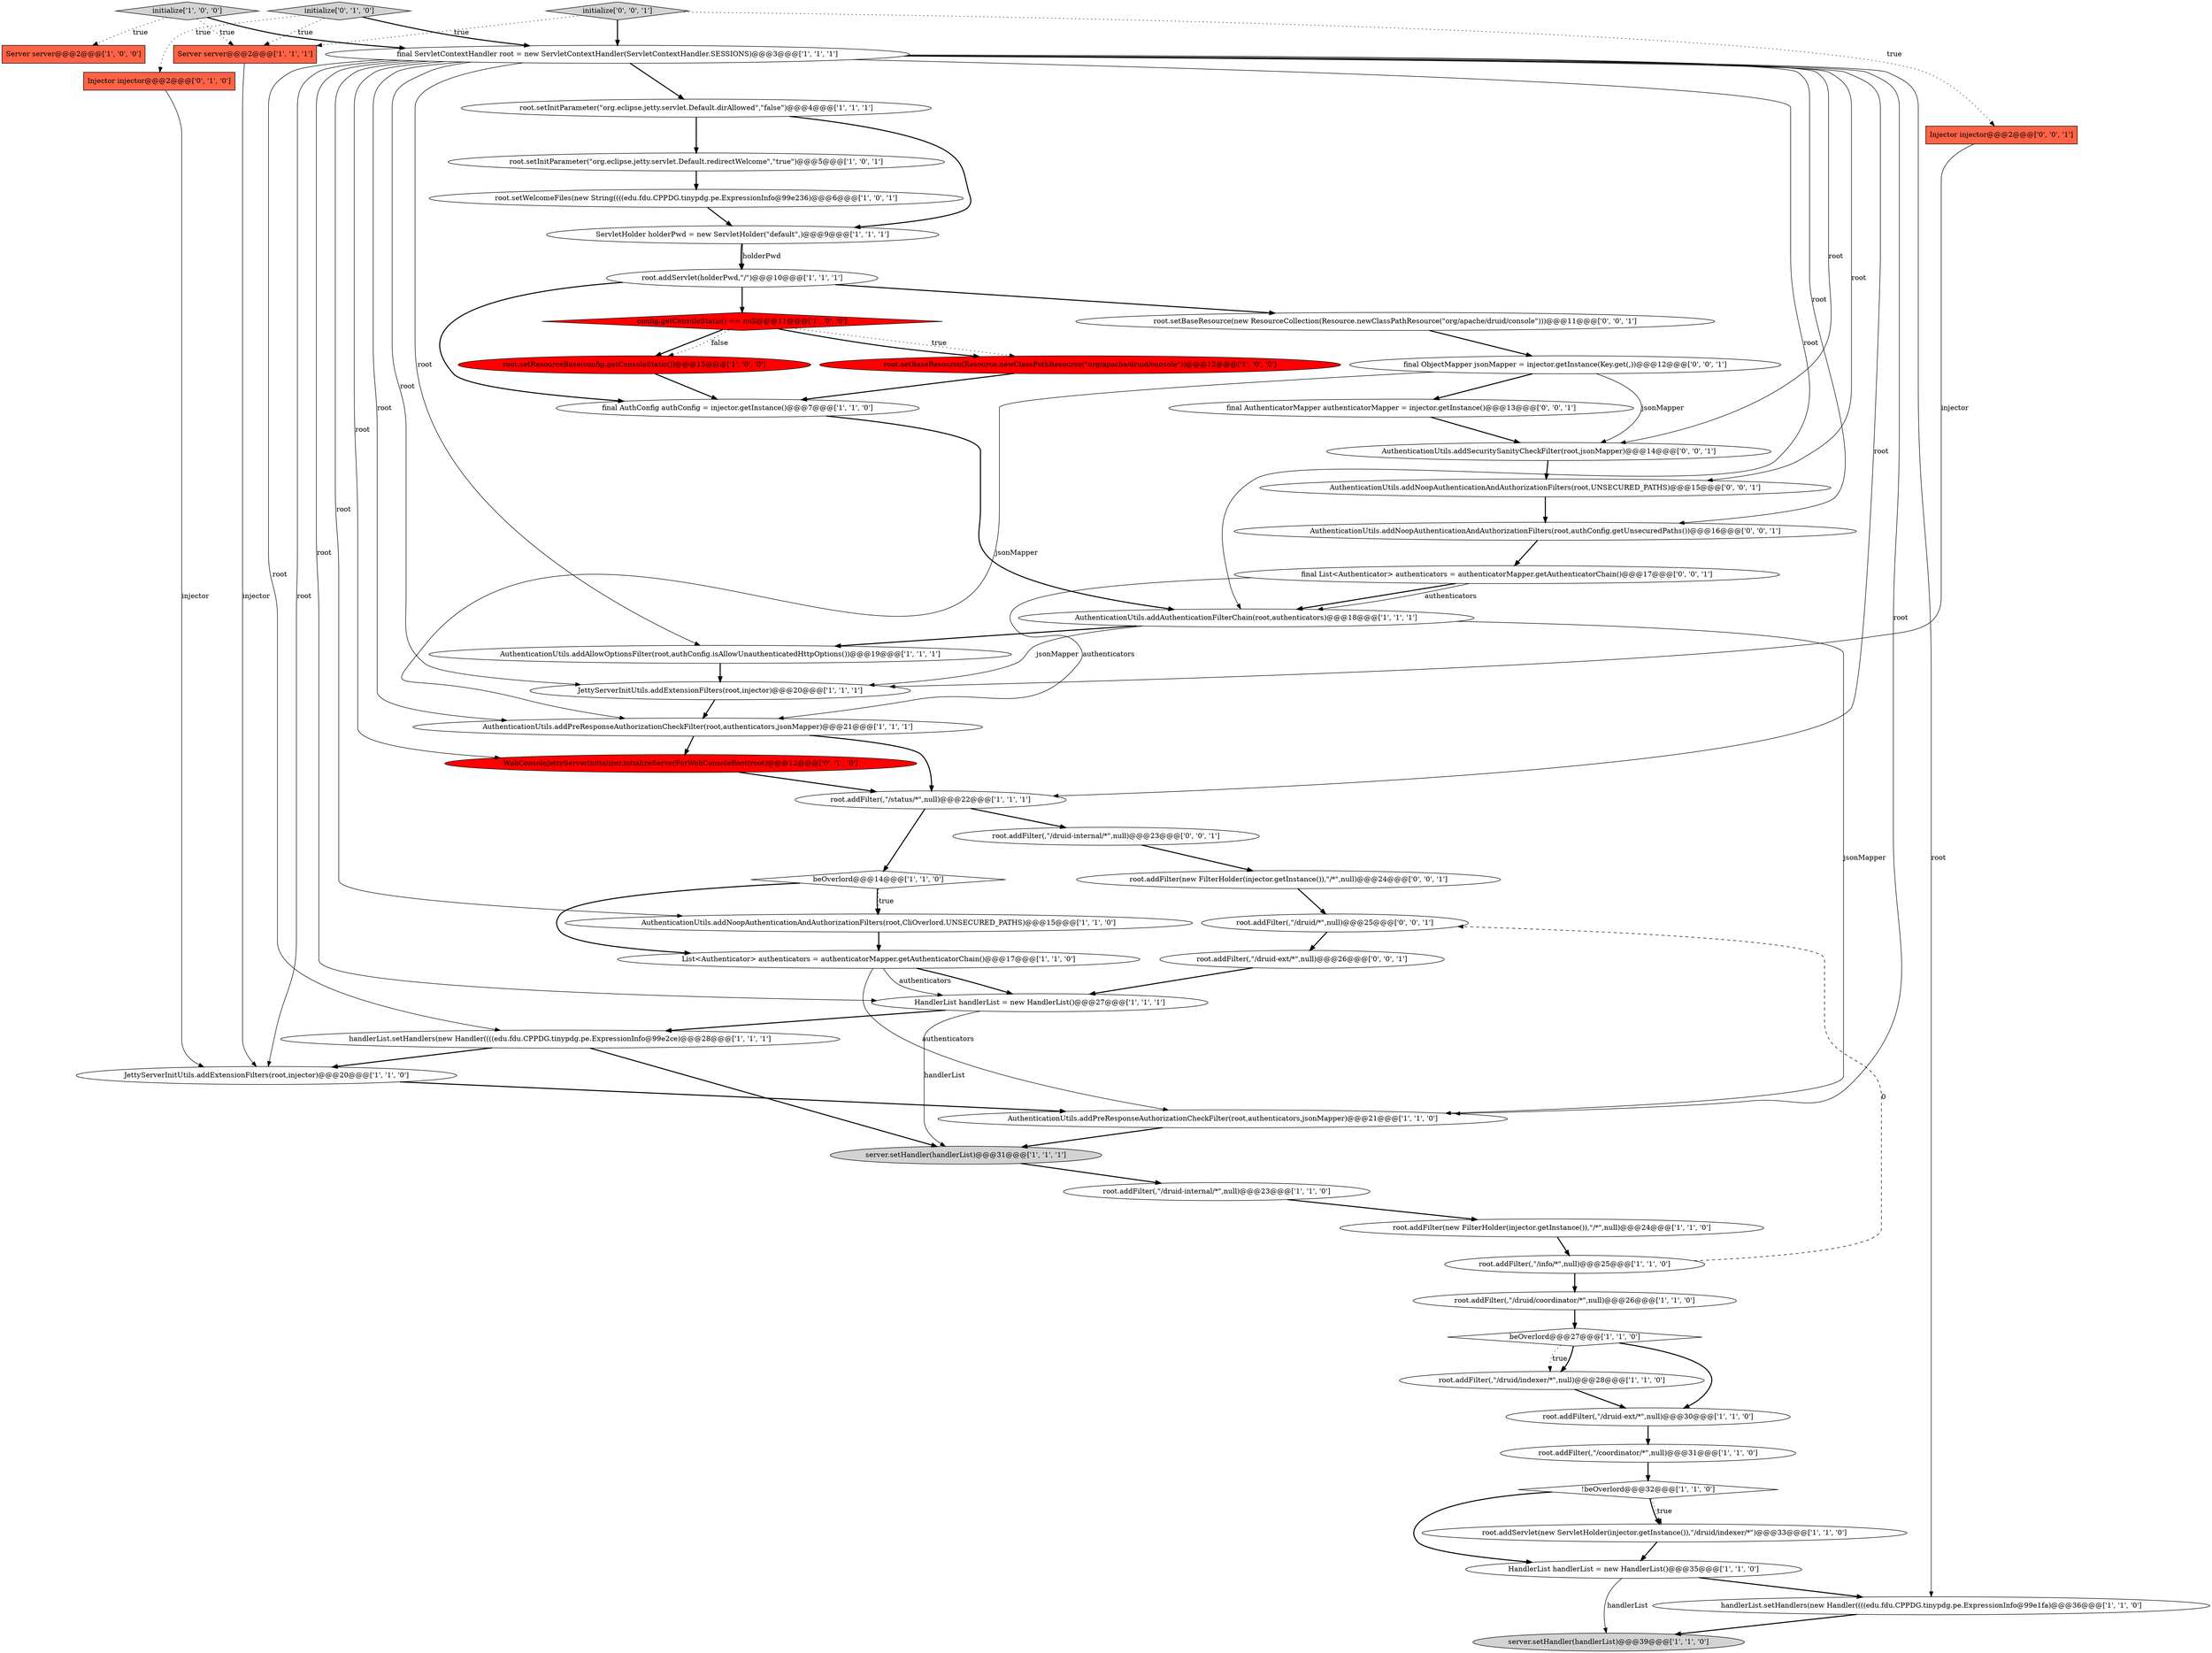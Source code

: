 digraph {
1 [style = filled, label = "!beOverlord@@@32@@@['1', '1', '0']", fillcolor = white, shape = diamond image = "AAA0AAABBB1BBB"];
29 [style = filled, label = "AuthenticationUtils.addAuthenticationFilterChain(root,authenticators)@@@18@@@['1', '1', '1']", fillcolor = white, shape = ellipse image = "AAA0AAABBB1BBB"];
42 [style = filled, label = "root.addFilter(,\"/druid-internal/*\",null)@@@23@@@['0', '0', '1']", fillcolor = white, shape = ellipse image = "AAA0AAABBB3BBB"];
5 [style = filled, label = "handlerList.setHandlers(new Handler((((edu.fdu.CPPDG.tinypdg.pe.ExpressionInfo@99e2ce)@@@28@@@['1', '1', '1']", fillcolor = white, shape = ellipse image = "AAA0AAABBB1BBB"];
43 [style = filled, label = "final List<Authenticator> authenticators = authenticatorMapper.getAuthenticatorChain()@@@17@@@['0', '0', '1']", fillcolor = white, shape = ellipse image = "AAA0AAABBB3BBB"];
19 [style = filled, label = "root.setInitParameter(\"org.eclipse.jetty.servlet.Default.redirectWelcome\",\"true\")@@@5@@@['1', '0', '1']", fillcolor = white, shape = ellipse image = "AAA0AAABBB1BBB"];
27 [style = filled, label = "root.addFilter(,\"/druid-internal/*\",null)@@@23@@@['1', '1', '0']", fillcolor = white, shape = ellipse image = "AAA0AAABBB1BBB"];
44 [style = filled, label = "AuthenticationUtils.addNoopAuthenticationAndAuthorizationFilters(root,authConfig.getUnsecuredPaths())@@@16@@@['0', '0', '1']", fillcolor = white, shape = ellipse image = "AAA0AAABBB3BBB"];
0 [style = filled, label = "JettyServerInitUtils.addExtensionFilters(root,injector)@@@20@@@['1', '1', '1']", fillcolor = white, shape = ellipse image = "AAA0AAABBB1BBB"];
17 [style = filled, label = "root.setResourceBase(config.getConsoleStatic())@@@15@@@['1', '0', '0']", fillcolor = red, shape = ellipse image = "AAA1AAABBB1BBB"];
31 [style = filled, label = "config.getConsoleStatic() == null@@@11@@@['1', '0', '0']", fillcolor = red, shape = diamond image = "AAA1AAABBB1BBB"];
23 [style = filled, label = "final AuthConfig authConfig = injector.getInstance()@@@7@@@['1', '1', '0']", fillcolor = white, shape = ellipse image = "AAA0AAABBB1BBB"];
24 [style = filled, label = "root.addServlet(holderPwd,\"/\")@@@10@@@['1', '1', '1']", fillcolor = white, shape = ellipse image = "AAA0AAABBB1BBB"];
3 [style = filled, label = "root.addFilter(new FilterHolder(injector.getInstance()),\"/*\",null)@@@24@@@['1', '1', '0']", fillcolor = white, shape = ellipse image = "AAA0AAABBB1BBB"];
35 [style = filled, label = "final ServletContextHandler root = new ServletContextHandler(ServletContextHandler.SESSIONS)@@@3@@@['1', '1', '1']", fillcolor = white, shape = ellipse image = "AAA0AAABBB1BBB"];
36 [style = filled, label = "beOverlord@@@14@@@['1', '1', '0']", fillcolor = white, shape = diamond image = "AAA0AAABBB1BBB"];
46 [style = filled, label = "root.addFilter(new FilterHolder(injector.getInstance()),\"/*\",null)@@@24@@@['0', '0', '1']", fillcolor = white, shape = ellipse image = "AAA0AAABBB3BBB"];
14 [style = filled, label = "List<Authenticator> authenticators = authenticatorMapper.getAuthenticatorChain()@@@17@@@['1', '1', '0']", fillcolor = white, shape = ellipse image = "AAA0AAABBB1BBB"];
21 [style = filled, label = "root.addFilter(,\"/coordinator/*\",null)@@@31@@@['1', '1', '0']", fillcolor = white, shape = ellipse image = "AAA0AAABBB1BBB"];
15 [style = filled, label = "server.setHandler(handlerList)@@@31@@@['1', '1', '1']", fillcolor = lightgray, shape = ellipse image = "AAA0AAABBB1BBB"];
20 [style = filled, label = "root.addFilter(,\"/druid/coordinator/*\",null)@@@26@@@['1', '1', '0']", fillcolor = white, shape = ellipse image = "AAA0AAABBB1BBB"];
39 [style = filled, label = "initialize['0', '1', '0']", fillcolor = lightgray, shape = diamond image = "AAA0AAABBB2BBB"];
52 [style = filled, label = "root.addFilter(,\"/druid-ext/*\",null)@@@26@@@['0', '0', '1']", fillcolor = white, shape = ellipse image = "AAA0AAABBB3BBB"];
30 [style = filled, label = "Server server@@@2@@@['1', '1', '1']", fillcolor = tomato, shape = box image = "AAA0AAABBB1BBB"];
50 [style = filled, label = "root.setBaseResource(new ResourceCollection(Resource.newClassPathResource(\"org/apache/druid/console\")))@@@11@@@['0', '0', '1']", fillcolor = white, shape = ellipse image = "AAA0AAABBB3BBB"];
28 [style = filled, label = "root.addFilter(,\"/druid-ext/*\",null)@@@30@@@['1', '1', '0']", fillcolor = white, shape = ellipse image = "AAA0AAABBB1BBB"];
33 [style = filled, label = "root.addFilter(,\"/druid/indexer/*\",null)@@@28@@@['1', '1', '0']", fillcolor = white, shape = ellipse image = "AAA0AAABBB1BBB"];
16 [style = filled, label = "root.setWelcomeFiles(new String((((edu.fdu.CPPDG.tinypdg.pe.ExpressionInfo@99e236)@@@6@@@['1', '0', '1']", fillcolor = white, shape = ellipse image = "AAA0AAABBB1BBB"];
38 [style = filled, label = "AuthenticationUtils.addNoopAuthenticationAndAuthorizationFilters(root,CliOverlord.UNSECURED_PATHS)@@@15@@@['1', '1', '0']", fillcolor = white, shape = ellipse image = "AAA0AAABBB1BBB"];
22 [style = filled, label = "JettyServerInitUtils.addExtensionFilters(root,injector)@@@20@@@['1', '1', '0']", fillcolor = white, shape = ellipse image = "AAA0AAABBB1BBB"];
6 [style = filled, label = "beOverlord@@@27@@@['1', '1', '0']", fillcolor = white, shape = diamond image = "AAA0AAABBB1BBB"];
53 [style = filled, label = "initialize['0', '0', '1']", fillcolor = lightgray, shape = diamond image = "AAA0AAABBB3BBB"];
45 [style = filled, label = "AuthenticationUtils.addNoopAuthenticationAndAuthorizationFilters(root,UNSECURED_PATHS)@@@15@@@['0', '0', '1']", fillcolor = white, shape = ellipse image = "AAA0AAABBB3BBB"];
4 [style = filled, label = "HandlerList handlerList = new HandlerList()@@@27@@@['1', '1', '1']", fillcolor = white, shape = ellipse image = "AAA0AAABBB1BBB"];
34 [style = filled, label = "root.setBaseResource(Resource.newClassPathResource(\"org/apache/druid/console\"))@@@12@@@['1', '0', '0']", fillcolor = red, shape = ellipse image = "AAA1AAABBB1BBB"];
47 [style = filled, label = "final ObjectMapper jsonMapper = injector.getInstance(Key.get(,))@@@12@@@['0', '0', '1']", fillcolor = white, shape = ellipse image = "AAA0AAABBB3BBB"];
49 [style = filled, label = "Injector injector@@@2@@@['0', '0', '1']", fillcolor = tomato, shape = box image = "AAA0AAABBB3BBB"];
41 [style = filled, label = "WebConsoleJettyServerInitializer.intializeServerForWebConsoleRoot(root)@@@12@@@['0', '1', '0']", fillcolor = red, shape = ellipse image = "AAA1AAABBB2BBB"];
54 [style = filled, label = "AuthenticationUtils.addSecuritySanityCheckFilter(root,jsonMapper)@@@14@@@['0', '0', '1']", fillcolor = white, shape = ellipse image = "AAA0AAABBB3BBB"];
8 [style = filled, label = "root.addFilter(,\"/info/*\",null)@@@25@@@['1', '1', '0']", fillcolor = white, shape = ellipse image = "AAA0AAABBB1BBB"];
37 [style = filled, label = "root.setInitParameter(\"org.eclipse.jetty.servlet.Default.dirAllowed\",\"false\")@@@4@@@['1', '1', '1']", fillcolor = white, shape = ellipse image = "AAA0AAABBB1BBB"];
25 [style = filled, label = "HandlerList handlerList = new HandlerList()@@@35@@@['1', '1', '0']", fillcolor = white, shape = ellipse image = "AAA0AAABBB1BBB"];
9 [style = filled, label = "AuthenticationUtils.addPreResponseAuthorizationCheckFilter(root,authenticators,jsonMapper)@@@21@@@['1', '1', '0']", fillcolor = white, shape = ellipse image = "AAA0AAABBB1BBB"];
40 [style = filled, label = "Injector injector@@@2@@@['0', '1', '0']", fillcolor = tomato, shape = box image = "AAA0AAABBB2BBB"];
12 [style = filled, label = "handlerList.setHandlers(new Handler((((edu.fdu.CPPDG.tinypdg.pe.ExpressionInfo@99e1fa)@@@36@@@['1', '1', '0']", fillcolor = white, shape = ellipse image = "AAA0AAABBB1BBB"];
18 [style = filled, label = "initialize['1', '0', '0']", fillcolor = lightgray, shape = diamond image = "AAA0AAABBB1BBB"];
48 [style = filled, label = "root.addFilter(,\"/druid/*\",null)@@@25@@@['0', '0', '1']", fillcolor = white, shape = ellipse image = "AAA0AAABBB3BBB"];
11 [style = filled, label = "AuthenticationUtils.addPreResponseAuthorizationCheckFilter(root,authenticators,jsonMapper)@@@21@@@['1', '1', '1']", fillcolor = white, shape = ellipse image = "AAA0AAABBB1BBB"];
32 [style = filled, label = "AuthenticationUtils.addAllowOptionsFilter(root,authConfig.isAllowUnauthenticatedHttpOptions())@@@19@@@['1', '1', '1']", fillcolor = white, shape = ellipse image = "AAA0AAABBB1BBB"];
10 [style = filled, label = "Server server@@@2@@@['1', '0', '0']", fillcolor = tomato, shape = box image = "AAA0AAABBB1BBB"];
26 [style = filled, label = "root.addFilter(,\"/status/*\",null)@@@22@@@['1', '1', '1']", fillcolor = white, shape = ellipse image = "AAA0AAABBB1BBB"];
51 [style = filled, label = "final AuthenticatorMapper authenticatorMapper = injector.getInstance()@@@13@@@['0', '0', '1']", fillcolor = white, shape = ellipse image = "AAA0AAABBB3BBB"];
13 [style = filled, label = "ServletHolder holderPwd = new ServletHolder(\"default\",)@@@9@@@['1', '1', '1']", fillcolor = white, shape = ellipse image = "AAA0AAABBB1BBB"];
2 [style = filled, label = "server.setHandler(handlerList)@@@39@@@['1', '1', '0']", fillcolor = lightgray, shape = ellipse image = "AAA0AAABBB1BBB"];
7 [style = filled, label = "root.addServlet(new ServletHolder(injector.getInstance()),\"/druid/indexer/*\")@@@33@@@['1', '1', '0']", fillcolor = white, shape = ellipse image = "AAA0AAABBB1BBB"];
29->9 [style = solid, label="jsonMapper"];
35->11 [style = solid, label="root"];
35->4 [style = solid, label="root"];
35->22 [style = solid, label="root"];
32->0 [style = bold, label=""];
5->15 [style = bold, label=""];
46->48 [style = bold, label=""];
36->38 [style = dotted, label="true"];
23->29 [style = bold, label=""];
35->12 [style = solid, label="root"];
48->52 [style = bold, label=""];
12->2 [style = bold, label=""];
28->21 [style = bold, label=""];
8->20 [style = bold, label=""];
35->37 [style = bold, label=""];
35->38 [style = solid, label="root"];
21->1 [style = bold, label=""];
47->51 [style = bold, label=""];
31->34 [style = dotted, label="true"];
49->0 [style = solid, label="injector"];
18->35 [style = bold, label=""];
43->29 [style = bold, label=""];
4->15 [style = solid, label="handlerList"];
35->9 [style = solid, label="root"];
8->48 [style = dashed, label="0"];
53->49 [style = dotted, label="true"];
47->11 [style = solid, label="jsonMapper"];
26->42 [style = bold, label=""];
42->46 [style = bold, label=""];
40->22 [style = solid, label="injector"];
51->54 [style = bold, label=""];
53->30 [style = dotted, label="true"];
33->28 [style = bold, label=""];
22->9 [style = bold, label=""];
25->2 [style = solid, label="handlerList"];
36->14 [style = bold, label=""];
35->32 [style = solid, label="root"];
43->29 [style = solid, label="authenticators"];
53->35 [style = bold, label=""];
29->32 [style = bold, label=""];
39->35 [style = bold, label=""];
35->41 [style = solid, label="root"];
39->40 [style = dotted, label="true"];
35->45 [style = solid, label="root"];
37->13 [style = bold, label=""];
6->33 [style = dotted, label="true"];
5->22 [style = bold, label=""];
47->54 [style = solid, label="jsonMapper"];
11->26 [style = bold, label=""];
14->4 [style = bold, label=""];
16->13 [style = bold, label=""];
13->24 [style = bold, label=""];
35->26 [style = solid, label="root"];
52->4 [style = bold, label=""];
0->11 [style = bold, label=""];
13->24 [style = solid, label="holderPwd"];
39->30 [style = dotted, label="true"];
1->7 [style = bold, label=""];
45->44 [style = bold, label=""];
17->23 [style = bold, label=""];
43->11 [style = solid, label="authenticators"];
31->34 [style = bold, label=""];
19->16 [style = bold, label=""];
18->10 [style = dotted, label="true"];
11->41 [style = bold, label=""];
24->31 [style = bold, label=""];
6->33 [style = bold, label=""];
3->8 [style = bold, label=""];
35->0 [style = solid, label="root"];
34->23 [style = bold, label=""];
31->17 [style = bold, label=""];
35->5 [style = solid, label="root"];
4->5 [style = bold, label=""];
1->25 [style = bold, label=""];
24->50 [style = bold, label=""];
24->23 [style = bold, label=""];
54->45 [style = bold, label=""];
30->22 [style = solid, label="injector"];
14->9 [style = solid, label="authenticators"];
26->36 [style = bold, label=""];
27->3 [style = bold, label=""];
29->0 [style = solid, label="jsonMapper"];
20->6 [style = bold, label=""];
44->43 [style = bold, label=""];
38->14 [style = bold, label=""];
1->7 [style = dotted, label="true"];
35->29 [style = solid, label="root"];
25->12 [style = bold, label=""];
9->15 [style = bold, label=""];
50->47 [style = bold, label=""];
35->44 [style = solid, label="root"];
7->25 [style = bold, label=""];
37->19 [style = bold, label=""];
36->38 [style = bold, label=""];
41->26 [style = bold, label=""];
15->27 [style = bold, label=""];
35->54 [style = solid, label="root"];
31->17 [style = dotted, label="false"];
14->4 [style = solid, label="authenticators"];
6->28 [style = bold, label=""];
18->30 [style = dotted, label="true"];
}

